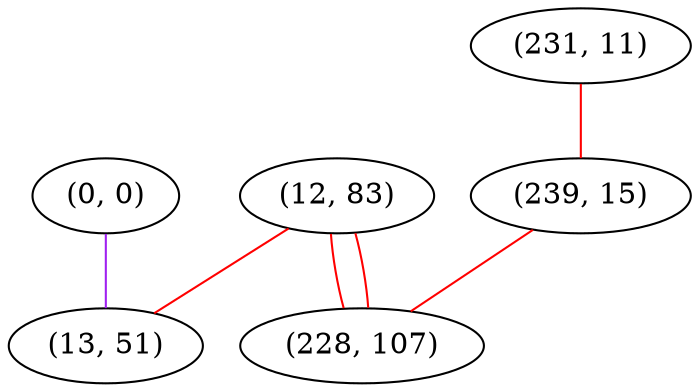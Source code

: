 graph "" {
"(0, 0)";
"(12, 83)";
"(13, 51)";
"(231, 11)";
"(239, 15)";
"(228, 107)";
"(0, 0)" -- "(13, 51)"  [color=purple, key=0, weight=4];
"(12, 83)" -- "(228, 107)"  [color=red, key=0, weight=1];
"(12, 83)" -- "(228, 107)"  [color=red, key=1, weight=1];
"(12, 83)" -- "(13, 51)"  [color=red, key=0, weight=1];
"(231, 11)" -- "(239, 15)"  [color=red, key=0, weight=1];
"(239, 15)" -- "(228, 107)"  [color=red, key=0, weight=1];
}
